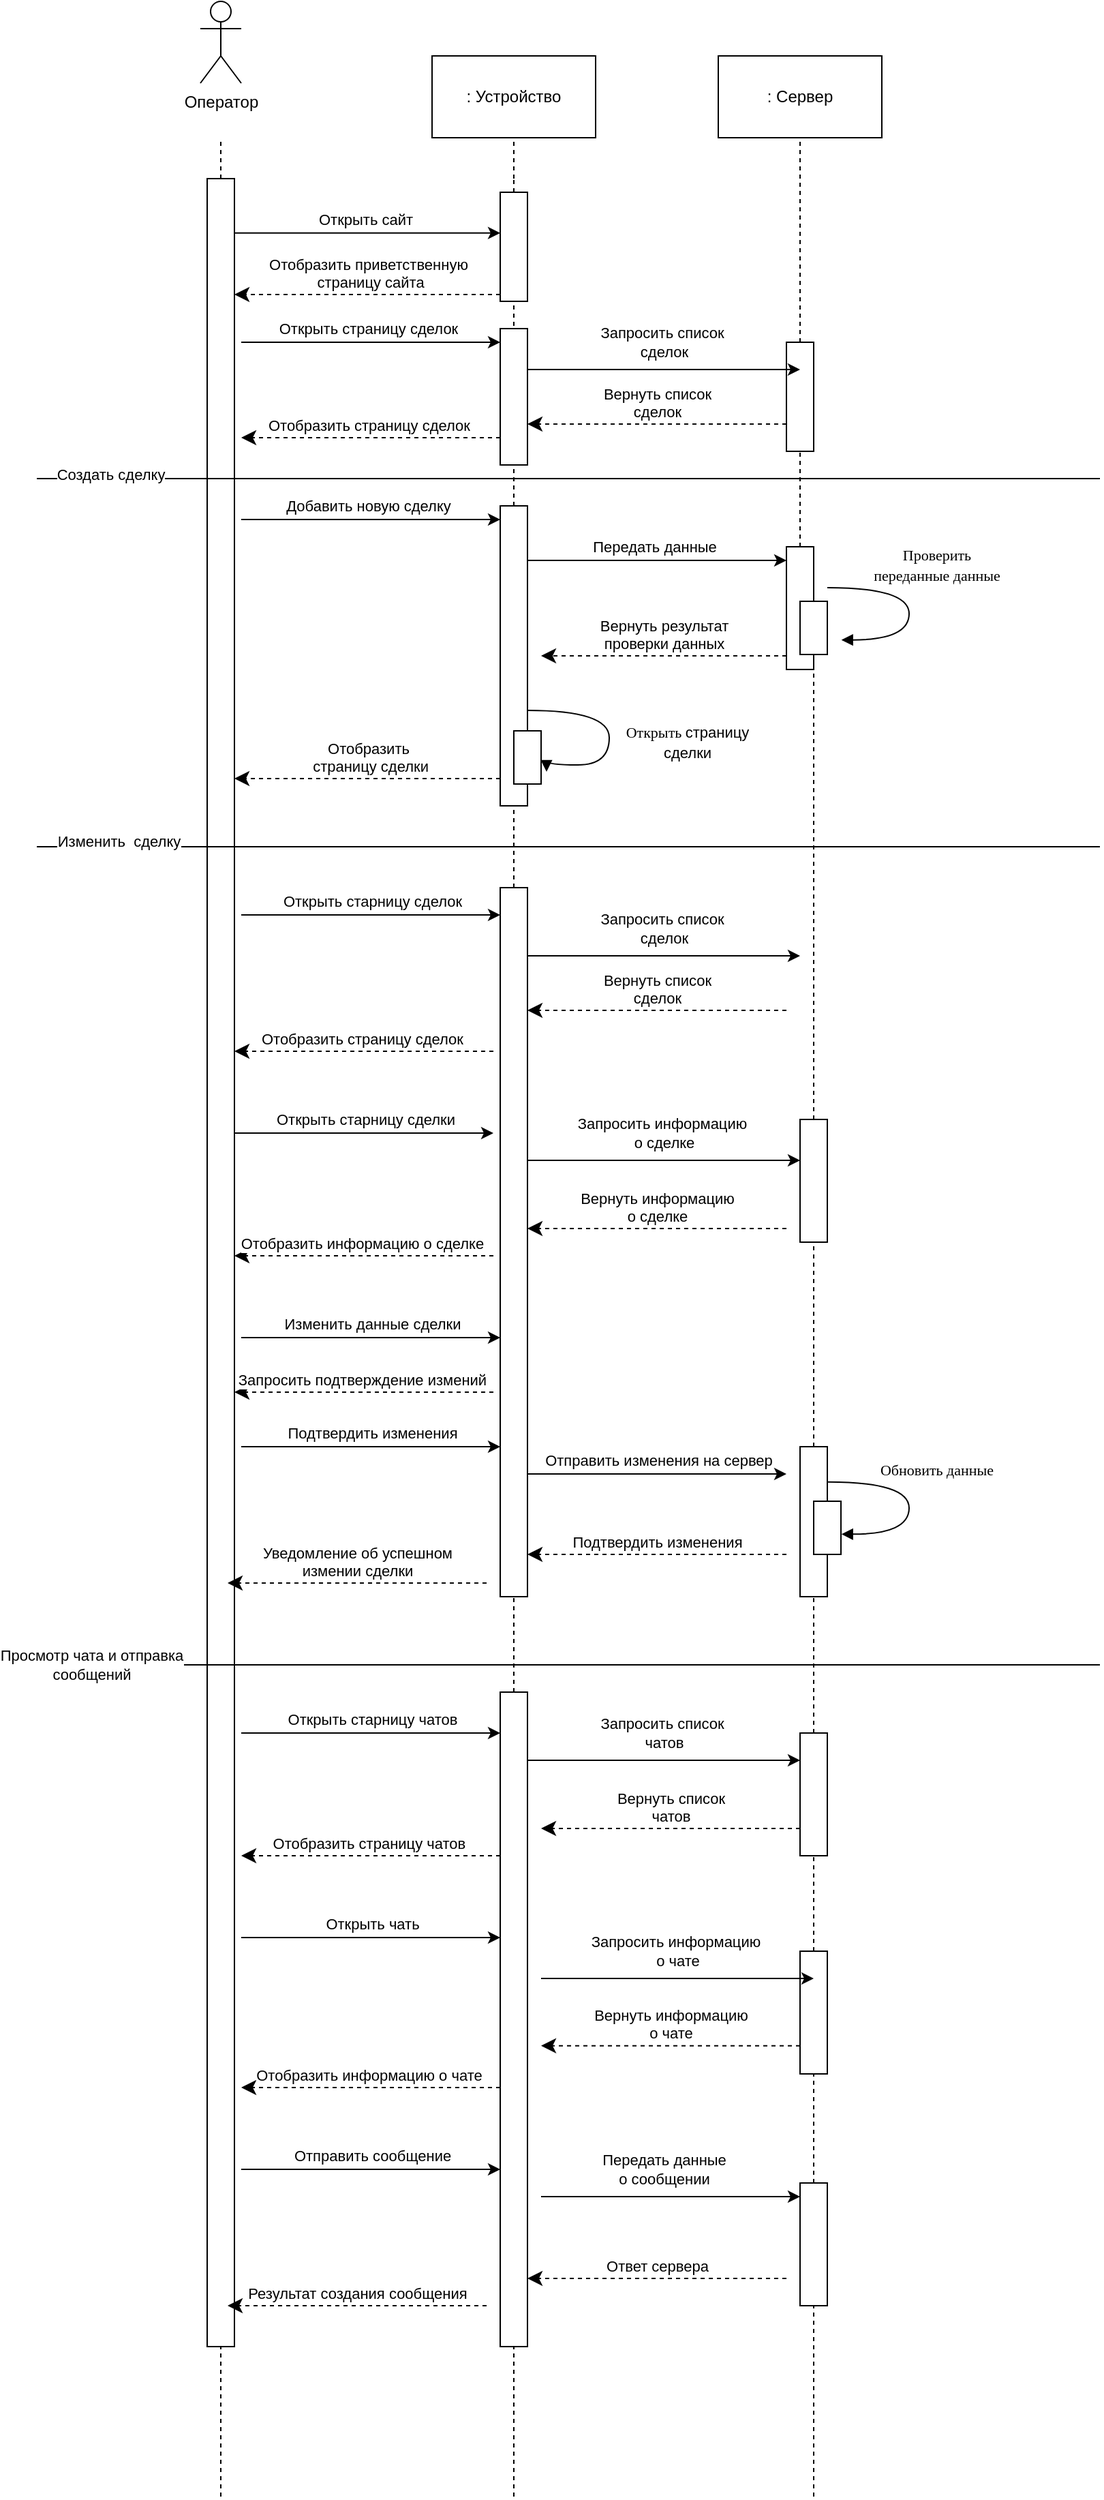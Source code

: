 <mxfile version="22.0.2" type="device">
  <diagram name="Страница — 1" id="38NiMih-nmkdEItxtt85">
    <mxGraphModel dx="3033" dy="1298" grid="1" gridSize="10" guides="1" tooltips="1" connect="1" arrows="1" fold="1" page="1" pageScale="1" pageWidth="827" pageHeight="1169" math="0" shadow="0">
      <root>
        <mxCell id="0" />
        <mxCell id="1" parent="0" />
        <mxCell id="MzH0w-1H8dIJdG1jVsdm-1" value="" style="endArrow=none;dashed=1;html=1;rounded=0;" edge="1" parent="1" source="MzH0w-1H8dIJdG1jVsdm-3">
          <mxGeometry width="50" height="50" relative="1" as="geometry">
            <mxPoint x="135" y="600" as="sourcePoint" />
            <mxPoint x="135" y="130" as="targetPoint" />
          </mxGeometry>
        </mxCell>
        <mxCell id="MzH0w-1H8dIJdG1jVsdm-2" value="" style="endArrow=none;dashed=1;html=1;rounded=0;" edge="1" parent="1" target="MzH0w-1H8dIJdG1jVsdm-3">
          <mxGeometry width="50" height="50" relative="1" as="geometry">
            <mxPoint x="135" y="1860" as="sourcePoint" />
            <mxPoint x="135" y="130" as="targetPoint" />
          </mxGeometry>
        </mxCell>
        <mxCell id="MzH0w-1H8dIJdG1jVsdm-3" value="" style="html=1;points=[[0,0,0,0,5],[0,1,0,0,-5],[1,0,0,0,5],[1,1,0,0,-5]];perimeter=orthogonalPerimeter;outlineConnect=0;targetShapes=umlLifeline;portConstraint=eastwest;newEdgeStyle={&quot;curved&quot;:0,&quot;rounded&quot;:0};" vertex="1" parent="1">
          <mxGeometry x="125" y="160" width="20" height="1590" as="geometry" />
        </mxCell>
        <mxCell id="MzH0w-1H8dIJdG1jVsdm-4" value="" style="endArrow=none;dashed=1;html=1;rounded=0;" edge="1" parent="1" source="MzH0w-1H8dIJdG1jVsdm-39">
          <mxGeometry width="50" height="50" relative="1" as="geometry">
            <mxPoint x="560" y="600" as="sourcePoint" />
            <mxPoint x="560" y="130" as="targetPoint" />
          </mxGeometry>
        </mxCell>
        <mxCell id="MzH0w-1H8dIJdG1jVsdm-5" value="" style="endArrow=none;dashed=1;html=1;rounded=0;" edge="1" parent="1" target="MzH0w-1H8dIJdG1jVsdm-6" source="MzH0w-1H8dIJdG1jVsdm-81">
          <mxGeometry width="50" height="50" relative="1" as="geometry">
            <mxPoint x="560" y="1210" as="sourcePoint" />
            <mxPoint x="560" y="130" as="targetPoint" />
          </mxGeometry>
        </mxCell>
        <mxCell id="MzH0w-1H8dIJdG1jVsdm-6" value="" style="html=1;points=[[0,0,0,0,5],[0,1,0,0,-5],[1,0,0,0,5],[1,1,0,0,-5]];perimeter=orthogonalPerimeter;outlineConnect=0;targetShapes=umlLifeline;portConstraint=eastwest;newEdgeStyle={&quot;curved&quot;:0,&quot;rounded&quot;:0};" vertex="1" parent="1">
          <mxGeometry x="550" y="430" width="20" height="90" as="geometry" />
        </mxCell>
        <mxCell id="MzH0w-1H8dIJdG1jVsdm-7" value="Оператор" style="shape=umlActor;verticalLabelPosition=bottom;verticalAlign=top;html=1;outlineConnect=0;" vertex="1" parent="1">
          <mxGeometry x="120" y="30" width="30" height="60" as="geometry" />
        </mxCell>
        <mxCell id="MzH0w-1H8dIJdG1jVsdm-8" value="" style="endArrow=none;dashed=1;html=1;rounded=0;" edge="1" parent="1">
          <mxGeometry width="50" height="50" relative="1" as="geometry">
            <mxPoint x="350" y="160.0" as="sourcePoint" />
            <mxPoint x="350" y="130" as="targetPoint" />
          </mxGeometry>
        </mxCell>
        <mxCell id="MzH0w-1H8dIJdG1jVsdm-9" value="" style="endArrow=none;dashed=1;html=1;rounded=0;" edge="1" parent="1" source="MzH0w-1H8dIJdG1jVsdm-27">
          <mxGeometry width="50" height="50" relative="1" as="geometry">
            <mxPoint x="350" y="640" as="sourcePoint" />
            <mxPoint x="350" y="160" as="targetPoint" />
          </mxGeometry>
        </mxCell>
        <mxCell id="MzH0w-1H8dIJdG1jVsdm-10" value=": Устройство" style="rounded=0;whiteSpace=wrap;html=1;" vertex="1" parent="1">
          <mxGeometry x="290" y="70" width="120" height="60" as="geometry" />
        </mxCell>
        <mxCell id="MzH0w-1H8dIJdG1jVsdm-11" value=": Сервер" style="rounded=0;whiteSpace=wrap;html=1;" vertex="1" parent="1">
          <mxGeometry x="500" y="70" width="120" height="60" as="geometry" />
        </mxCell>
        <mxCell id="MzH0w-1H8dIJdG1jVsdm-13" value="" style="endArrow=classic;html=1;rounded=0;entryX=0;entryY=0.095;entryDx=0;entryDy=0;entryPerimeter=0;" edge="1" parent="1" source="MzH0w-1H8dIJdG1jVsdm-3">
          <mxGeometry width="50" height="50" relative="1" as="geometry">
            <mxPoint x="250" y="330" as="sourcePoint" />
            <mxPoint x="340" y="199.9" as="targetPoint" />
          </mxGeometry>
        </mxCell>
        <mxCell id="MzH0w-1H8dIJdG1jVsdm-14" value="Открыть сайт" style="edgeLabel;html=1;align=center;verticalAlign=middle;resizable=0;points=[];" vertex="1" connectable="0" parent="MzH0w-1H8dIJdG1jVsdm-13">
          <mxGeometry x="-0.019" y="1" relative="1" as="geometry">
            <mxPoint y="-9" as="offset" />
          </mxGeometry>
        </mxCell>
        <mxCell id="MzH0w-1H8dIJdG1jVsdm-15" value="Отобразить приветственную&lt;br&gt;&amp;nbsp;страницу сайта" style="html=1;verticalAlign=bottom;endArrow=classic;dashed=1;endSize=8;curved=0;rounded=0;exitX=0;exitY=1;exitDx=0;exitDy=-5;exitPerimeter=0;endFill=1;" edge="1" parent="1" source="MzH0w-1H8dIJdG1jVsdm-27" target="MzH0w-1H8dIJdG1jVsdm-3">
          <mxGeometry relative="1" as="geometry">
            <mxPoint x="330" y="240" as="sourcePoint" />
            <mxPoint x="240" y="240" as="targetPoint" />
          </mxGeometry>
        </mxCell>
        <mxCell id="MzH0w-1H8dIJdG1jVsdm-16" value="" style="endArrow=classic;html=1;rounded=0;" edge="1" parent="1">
          <mxGeometry width="50" height="50" relative="1" as="geometry">
            <mxPoint x="150" y="280" as="sourcePoint" />
            <mxPoint x="340" y="280.0" as="targetPoint" />
          </mxGeometry>
        </mxCell>
        <mxCell id="MzH0w-1H8dIJdG1jVsdm-17" value="Открыть страницу сделок" style="edgeLabel;html=1;align=center;verticalAlign=middle;resizable=0;points=[];" vertex="1" connectable="0" parent="MzH0w-1H8dIJdG1jVsdm-16">
          <mxGeometry x="-0.173" y="-2" relative="1" as="geometry">
            <mxPoint x="14" y="-12" as="offset" />
          </mxGeometry>
        </mxCell>
        <mxCell id="MzH0w-1H8dIJdG1jVsdm-18" value="Отобразить&amp;nbsp;страницу сделок&amp;nbsp;" style="html=1;verticalAlign=bottom;endArrow=classic;dashed=1;endSize=8;curved=0;rounded=0;endFill=1;" edge="1" parent="1">
          <mxGeometry relative="1" as="geometry">
            <mxPoint x="340" y="350" as="sourcePoint" />
            <mxPoint x="150" y="350" as="targetPoint" />
          </mxGeometry>
        </mxCell>
        <mxCell id="MzH0w-1H8dIJdG1jVsdm-19" value="" style="endArrow=classic;html=1;rounded=0;" edge="1" parent="1">
          <mxGeometry width="50" height="50" relative="1" as="geometry">
            <mxPoint x="150" y="410" as="sourcePoint" />
            <mxPoint x="340" y="410" as="targetPoint" />
          </mxGeometry>
        </mxCell>
        <mxCell id="MzH0w-1H8dIJdG1jVsdm-20" value="Добавить новую сделку" style="edgeLabel;html=1;align=center;verticalAlign=middle;resizable=0;points=[];" vertex="1" connectable="0" parent="MzH0w-1H8dIJdG1jVsdm-19">
          <mxGeometry x="-0.173" y="-2" relative="1" as="geometry">
            <mxPoint x="14" y="-12" as="offset" />
          </mxGeometry>
        </mxCell>
        <mxCell id="MzH0w-1H8dIJdG1jVsdm-21" value="" style="endArrow=classic;html=1;rounded=0;" edge="1" parent="1" target="MzH0w-1H8dIJdG1jVsdm-6">
          <mxGeometry width="50" height="50" relative="1" as="geometry">
            <mxPoint x="360" y="440" as="sourcePoint" />
            <mxPoint x="550" y="440" as="targetPoint" />
          </mxGeometry>
        </mxCell>
        <mxCell id="MzH0w-1H8dIJdG1jVsdm-22" value="Передать данные" style="edgeLabel;html=1;align=center;verticalAlign=middle;resizable=0;points=[];" vertex="1" connectable="0" parent="MzH0w-1H8dIJdG1jVsdm-21">
          <mxGeometry x="-0.173" y="-2" relative="1" as="geometry">
            <mxPoint x="14" y="-12" as="offset" />
          </mxGeometry>
        </mxCell>
        <mxCell id="MzH0w-1H8dIJdG1jVsdm-23" value="" style="html=1;points=[];perimeter=orthogonalPerimeter;rounded=0;shadow=0;comic=0;labelBackgroundColor=none;strokeWidth=1;fontFamily=Verdana;fontSize=12;align=center;" vertex="1" parent="1">
          <mxGeometry x="560" y="470" width="20" height="39" as="geometry" />
        </mxCell>
        <mxCell id="MzH0w-1H8dIJdG1jVsdm-24" value="&lt;span style=&quot;font-size: 11px;&quot;&gt;Обновить данные&lt;/span&gt;" style="html=1;verticalAlign=bottom;endArrow=block;labelBackgroundColor=none;fontFamily=Verdana;fontSize=12;elbow=vertical;edgeStyle=orthogonalEdgeStyle;curved=1;entryX=1;entryY=0.286;entryPerimeter=0;" edge="1" parent="1">
          <mxGeometry x="-0.189" y="20" relative="1" as="geometry">
            <mxPoint x="580" y="1115.83" as="sourcePoint" />
            <mxPoint x="590.333" y="1154.163" as="targetPoint" />
            <Array as="points">
              <mxPoint x="640" y="1115.83" />
              <mxPoint x="640" y="1153.83" />
            </Array>
            <mxPoint as="offset" />
          </mxGeometry>
        </mxCell>
        <mxCell id="MzH0w-1H8dIJdG1jVsdm-25" value="Вернуть результат&lt;br&gt;проверки данных" style="html=1;verticalAlign=bottom;endArrow=classic;dashed=1;endSize=8;curved=0;rounded=0;endFill=1;" edge="1" parent="1" source="MzH0w-1H8dIJdG1jVsdm-6">
          <mxGeometry relative="1" as="geometry">
            <mxPoint x="490" y="510" as="sourcePoint" />
            <mxPoint x="370" y="510" as="targetPoint" />
          </mxGeometry>
        </mxCell>
        <mxCell id="MzH0w-1H8dIJdG1jVsdm-26" value="" style="endArrow=none;dashed=1;html=1;rounded=0;" edge="1" parent="1" source="MzH0w-1H8dIJdG1jVsdm-29" target="MzH0w-1H8dIJdG1jVsdm-27">
          <mxGeometry width="50" height="50" relative="1" as="geometry">
            <mxPoint x="350" y="640" as="sourcePoint" />
            <mxPoint x="350" y="160" as="targetPoint" />
          </mxGeometry>
        </mxCell>
        <mxCell id="MzH0w-1H8dIJdG1jVsdm-27" value="" style="html=1;points=[[0,0,0,0,5],[0,1,0,0,-5],[1,0,0,0,5],[1,1,0,0,-5]];perimeter=orthogonalPerimeter;outlineConnect=0;targetShapes=umlLifeline;portConstraint=eastwest;newEdgeStyle={&quot;curved&quot;:0,&quot;rounded&quot;:0};" vertex="1" parent="1">
          <mxGeometry x="340" y="170" width="20" height="80" as="geometry" />
        </mxCell>
        <mxCell id="MzH0w-1H8dIJdG1jVsdm-28" value="" style="endArrow=none;dashed=1;html=1;rounded=0;" edge="1" parent="1" target="MzH0w-1H8dIJdG1jVsdm-29" source="MzH0w-1H8dIJdG1jVsdm-44">
          <mxGeometry width="50" height="50" relative="1" as="geometry">
            <mxPoint x="350" y="1413.158" as="sourcePoint" />
            <mxPoint x="350" y="250" as="targetPoint" />
          </mxGeometry>
        </mxCell>
        <mxCell id="MzH0w-1H8dIJdG1jVsdm-29" value="" style="html=1;points=[[0,0,0,0,5],[0,1,0,0,-5],[1,0,0,0,5],[1,1,0,0,-5]];perimeter=orthogonalPerimeter;outlineConnect=0;targetShapes=umlLifeline;portConstraint=eastwest;newEdgeStyle={&quot;curved&quot;:0,&quot;rounded&quot;:0};" vertex="1" parent="1">
          <mxGeometry x="340" y="400" width="20" height="220" as="geometry" />
        </mxCell>
        <mxCell id="MzH0w-1H8dIJdG1jVsdm-31" value="" style="html=1;points=[];perimeter=orthogonalPerimeter;rounded=0;shadow=0;comic=0;labelBackgroundColor=none;strokeWidth=1;fontFamily=Verdana;fontSize=12;align=center;" vertex="1" parent="1">
          <mxGeometry x="350" y="565" width="20" height="39" as="geometry" />
        </mxCell>
        <mxCell id="MzH0w-1H8dIJdG1jVsdm-32" value="&lt;font style=&quot;font-size: 11px;&quot;&gt;Открыть&amp;nbsp;&lt;span style=&quot;font-family: Helvetica; background-color: rgb(255, 255, 255);&quot;&gt;страницу&lt;br&gt;сделки&lt;br&gt;&lt;/span&gt;&lt;/font&gt;" style="html=1;verticalAlign=bottom;endArrow=block;labelBackgroundColor=none;fontFamily=Verdana;fontSize=12;elbow=vertical;edgeStyle=orthogonalEdgeStyle;curved=1;entryX=1.2;entryY=0.769;entryPerimeter=0;entryDx=0;entryDy=0;" edge="1" parent="1" source="MzH0w-1H8dIJdG1jVsdm-29" target="MzH0w-1H8dIJdG1jVsdm-31">
          <mxGeometry x="0.371" y="60" relative="1" as="geometry">
            <mxPoint x="360" y="530.0" as="sourcePoint" />
            <mxPoint x="370.333" y="568.333" as="targetPoint" />
            <Array as="points">
              <mxPoint x="420" y="550" />
              <mxPoint x="420" y="590" />
              <mxPoint x="374" y="590" />
            </Array>
            <mxPoint x="60" y="-60" as="offset" />
          </mxGeometry>
        </mxCell>
        <mxCell id="MzH0w-1H8dIJdG1jVsdm-33" value="Отобразить&lt;br&gt;&amp;nbsp;страницу сделки" style="html=1;verticalAlign=bottom;endArrow=classic;dashed=1;endSize=8;curved=0;rounded=0;exitX=0;exitY=1;exitDx=0;exitDy=-5;exitPerimeter=0;endFill=1;" edge="1" parent="1">
          <mxGeometry relative="1" as="geometry">
            <mxPoint x="340" y="600" as="sourcePoint" />
            <mxPoint x="145" y="600" as="targetPoint" />
          </mxGeometry>
        </mxCell>
        <mxCell id="MzH0w-1H8dIJdG1jVsdm-38" value="Вернуть список&lt;br&gt;сделок" style="html=1;verticalAlign=bottom;endArrow=classic;dashed=1;endSize=8;curved=0;rounded=0;endFill=1;" edge="1" parent="1">
          <mxGeometry relative="1" as="geometry">
            <mxPoint x="550" y="340" as="sourcePoint" />
            <mxPoint x="360" y="340" as="targetPoint" />
          </mxGeometry>
        </mxCell>
        <mxCell id="MzH0w-1H8dIJdG1jVsdm-40" value="" style="endArrow=none;dashed=1;html=1;rounded=0;" edge="1" parent="1" source="MzH0w-1H8dIJdG1jVsdm-6" target="MzH0w-1H8dIJdG1jVsdm-39">
          <mxGeometry width="50" height="50" relative="1" as="geometry">
            <mxPoint x="560" y="430" as="sourcePoint" />
            <mxPoint x="560" y="130" as="targetPoint" />
          </mxGeometry>
        </mxCell>
        <mxCell id="MzH0w-1H8dIJdG1jVsdm-39" value="" style="html=1;points=[[0,0,0,0,5],[0,1,0,0,-5],[1,0,0,0,5],[1,1,0,0,-5]];perimeter=orthogonalPerimeter;outlineConnect=0;targetShapes=umlLifeline;portConstraint=eastwest;newEdgeStyle={&quot;curved&quot;:0,&quot;rounded&quot;:0};" vertex="1" parent="1">
          <mxGeometry x="550" y="280" width="20" height="80" as="geometry" />
        </mxCell>
        <mxCell id="MzH0w-1H8dIJdG1jVsdm-36" value="" style="endArrow=classic;html=1;rounded=0;" edge="1" parent="1">
          <mxGeometry width="50" height="50" relative="1" as="geometry">
            <mxPoint x="360" y="300" as="sourcePoint" />
            <mxPoint x="560" y="300" as="targetPoint" />
          </mxGeometry>
        </mxCell>
        <mxCell id="MzH0w-1H8dIJdG1jVsdm-37" value="Запросить список&amp;nbsp;&lt;br&gt;сделок" style="edgeLabel;html=1;align=center;verticalAlign=middle;resizable=0;points=[];" vertex="1" connectable="0" parent="MzH0w-1H8dIJdG1jVsdm-36">
          <mxGeometry x="0.17" y="3" relative="1" as="geometry">
            <mxPoint x="-17" y="-17" as="offset" />
          </mxGeometry>
        </mxCell>
        <mxCell id="MzH0w-1H8dIJdG1jVsdm-41" value="" style="endArrow=none;html=1;rounded=0;" edge="1" parent="1">
          <mxGeometry width="50" height="50" relative="1" as="geometry">
            <mxPoint y="380" as="sourcePoint" />
            <mxPoint x="780" y="380" as="targetPoint" />
          </mxGeometry>
        </mxCell>
        <mxCell id="MzH0w-1H8dIJdG1jVsdm-91" value="Создать сделку" style="edgeLabel;html=1;align=center;verticalAlign=middle;resizable=0;points=[];" vertex="1" connectable="0" parent="MzH0w-1H8dIJdG1jVsdm-41">
          <mxGeometry x="-0.861" y="3" relative="1" as="geometry">
            <mxPoint as="offset" />
          </mxGeometry>
        </mxCell>
        <mxCell id="MzH0w-1H8dIJdG1jVsdm-43" value="" style="html=1;points=[[0,0,0,0,5],[0,1,0,0,-5],[1,0,0,0,5],[1,1,0,0,-5]];perimeter=orthogonalPerimeter;outlineConnect=0;targetShapes=umlLifeline;portConstraint=eastwest;newEdgeStyle={&quot;curved&quot;:0,&quot;rounded&quot;:0};" vertex="1" parent="1">
          <mxGeometry x="340" y="270" width="20" height="100" as="geometry" />
        </mxCell>
        <mxCell id="MzH0w-1H8dIJdG1jVsdm-45" value="" style="endArrow=none;dashed=1;html=1;rounded=0;" edge="1" parent="1" source="MzH0w-1H8dIJdG1jVsdm-94" target="MzH0w-1H8dIJdG1jVsdm-44">
          <mxGeometry width="50" height="50" relative="1" as="geometry">
            <mxPoint x="350" y="2100" as="sourcePoint" />
            <mxPoint x="350" y="620" as="targetPoint" />
          </mxGeometry>
        </mxCell>
        <mxCell id="MzH0w-1H8dIJdG1jVsdm-44" value="" style="html=1;points=[[0,0,0,0,5],[0,1,0,0,-5],[1,0,0,0,5],[1,1,0,0,-5]];perimeter=orthogonalPerimeter;outlineConnect=0;targetShapes=umlLifeline;portConstraint=eastwest;newEdgeStyle={&quot;curved&quot;:0,&quot;rounded&quot;:0};" vertex="1" parent="1">
          <mxGeometry x="340" y="680" width="20" height="520" as="geometry" />
        </mxCell>
        <mxCell id="MzH0w-1H8dIJdG1jVsdm-46" value="" style="endArrow=none;html=1;rounded=0;" edge="1" parent="1">
          <mxGeometry width="50" height="50" relative="1" as="geometry">
            <mxPoint y="650" as="sourcePoint" />
            <mxPoint x="780" y="650" as="targetPoint" />
          </mxGeometry>
        </mxCell>
        <mxCell id="MzH0w-1H8dIJdG1jVsdm-90" value="Изменить&amp;nbsp; сделку" style="edgeLabel;html=1;align=center;verticalAlign=middle;resizable=0;points=[];" vertex="1" connectable="0" parent="MzH0w-1H8dIJdG1jVsdm-46">
          <mxGeometry x="-0.846" y="4" relative="1" as="geometry">
            <mxPoint as="offset" />
          </mxGeometry>
        </mxCell>
        <mxCell id="MzH0w-1H8dIJdG1jVsdm-48" value="" style="endArrow=classic;html=1;rounded=0;" edge="1" parent="1" target="MzH0w-1H8dIJdG1jVsdm-44">
          <mxGeometry width="50" height="50" relative="1" as="geometry">
            <mxPoint x="150" y="700" as="sourcePoint" />
            <mxPoint x="300" y="500" as="targetPoint" />
          </mxGeometry>
        </mxCell>
        <mxCell id="MzH0w-1H8dIJdG1jVsdm-51" value="Открыть старницу сделок" style="edgeLabel;html=1;align=center;verticalAlign=middle;resizable=0;points=[];" vertex="1" connectable="0" parent="MzH0w-1H8dIJdG1jVsdm-48">
          <mxGeometry x="0.007" y="-1" relative="1" as="geometry">
            <mxPoint y="-11" as="offset" />
          </mxGeometry>
        </mxCell>
        <mxCell id="MzH0w-1H8dIJdG1jVsdm-59" value="" style="endArrow=classic;html=1;rounded=0;" edge="1" parent="1">
          <mxGeometry width="50" height="50" relative="1" as="geometry">
            <mxPoint x="360" y="730" as="sourcePoint" />
            <mxPoint x="560" y="730" as="targetPoint" />
          </mxGeometry>
        </mxCell>
        <mxCell id="MzH0w-1H8dIJdG1jVsdm-60" value="Запросить список&amp;nbsp;&lt;br&gt;сделок" style="edgeLabel;html=1;align=center;verticalAlign=middle;resizable=0;points=[];" vertex="1" connectable="0" parent="MzH0w-1H8dIJdG1jVsdm-59">
          <mxGeometry x="0.17" y="3" relative="1" as="geometry">
            <mxPoint x="-17" y="-17" as="offset" />
          </mxGeometry>
        </mxCell>
        <mxCell id="MzH0w-1H8dIJdG1jVsdm-61" value="Вернуть список&lt;br&gt;сделок" style="html=1;verticalAlign=bottom;endArrow=classic;dashed=1;endSize=8;curved=0;rounded=0;endFill=1;" edge="1" parent="1">
          <mxGeometry relative="1" as="geometry">
            <mxPoint x="550" y="770" as="sourcePoint" />
            <mxPoint x="360" y="770" as="targetPoint" />
          </mxGeometry>
        </mxCell>
        <mxCell id="MzH0w-1H8dIJdG1jVsdm-62" value="Отобразить&amp;nbsp;страницу сделок&amp;nbsp;" style="html=1;verticalAlign=bottom;endArrow=classic;dashed=1;endSize=8;curved=0;rounded=0;endFill=1;" edge="1" parent="1">
          <mxGeometry relative="1" as="geometry">
            <mxPoint x="335" y="800" as="sourcePoint" />
            <mxPoint x="145" y="800" as="targetPoint" />
          </mxGeometry>
        </mxCell>
        <mxCell id="MzH0w-1H8dIJdG1jVsdm-63" value="" style="endArrow=classic;html=1;rounded=0;" edge="1" parent="1">
          <mxGeometry width="50" height="50" relative="1" as="geometry">
            <mxPoint x="145" y="860" as="sourcePoint" />
            <mxPoint x="335" y="860" as="targetPoint" />
          </mxGeometry>
        </mxCell>
        <mxCell id="MzH0w-1H8dIJdG1jVsdm-64" value="Открыть старницу сделки" style="edgeLabel;html=1;align=center;verticalAlign=middle;resizable=0;points=[];" vertex="1" connectable="0" parent="MzH0w-1H8dIJdG1jVsdm-63">
          <mxGeometry x="0.007" y="-1" relative="1" as="geometry">
            <mxPoint y="-11" as="offset" />
          </mxGeometry>
        </mxCell>
        <mxCell id="MzH0w-1H8dIJdG1jVsdm-65" value="" style="endArrow=classic;html=1;rounded=0;" edge="1" parent="1">
          <mxGeometry width="50" height="50" relative="1" as="geometry">
            <mxPoint x="360" y="880" as="sourcePoint" />
            <mxPoint x="560" y="880" as="targetPoint" />
          </mxGeometry>
        </mxCell>
        <mxCell id="MzH0w-1H8dIJdG1jVsdm-66" value="Запросить информацию&amp;nbsp;&lt;br&gt;о сделке" style="edgeLabel;html=1;align=center;verticalAlign=middle;resizable=0;points=[];" vertex="1" connectable="0" parent="MzH0w-1H8dIJdG1jVsdm-65">
          <mxGeometry x="0.17" y="3" relative="1" as="geometry">
            <mxPoint x="-17" y="-17" as="offset" />
          </mxGeometry>
        </mxCell>
        <mxCell id="MzH0w-1H8dIJdG1jVsdm-67" value="Вернуть информацию&lt;br&gt;о сделке" style="html=1;verticalAlign=bottom;endArrow=classic;dashed=1;endSize=8;curved=0;rounded=0;endFill=1;" edge="1" parent="1">
          <mxGeometry relative="1" as="geometry">
            <mxPoint x="550" y="930" as="sourcePoint" />
            <mxPoint x="360" y="930" as="targetPoint" />
            <mxPoint as="offset" />
          </mxGeometry>
        </mxCell>
        <mxCell id="MzH0w-1H8dIJdG1jVsdm-68" value="Отобразить информацию о сделке&amp;nbsp;" style="html=1;verticalAlign=bottom;endArrow=classic;dashed=1;endSize=8;curved=0;rounded=0;endFill=1;" edge="1" parent="1">
          <mxGeometry relative="1" as="geometry">
            <mxPoint x="335" y="950" as="sourcePoint" />
            <mxPoint x="145" y="950" as="targetPoint" />
          </mxGeometry>
        </mxCell>
        <mxCell id="MzH0w-1H8dIJdG1jVsdm-70" value="" style="endArrow=classic;html=1;rounded=0;" edge="1" parent="1">
          <mxGeometry width="50" height="50" relative="1" as="geometry">
            <mxPoint x="150" y="1010" as="sourcePoint" />
            <mxPoint x="340" y="1010" as="targetPoint" />
          </mxGeometry>
        </mxCell>
        <mxCell id="MzH0w-1H8dIJdG1jVsdm-71" value="Изменить данные сделки" style="edgeLabel;html=1;align=center;verticalAlign=middle;resizable=0;points=[];" vertex="1" connectable="0" parent="MzH0w-1H8dIJdG1jVsdm-70">
          <mxGeometry x="0.007" y="-1" relative="1" as="geometry">
            <mxPoint y="-11" as="offset" />
          </mxGeometry>
        </mxCell>
        <mxCell id="MzH0w-1H8dIJdG1jVsdm-72" value="Запросить подтверждение измений&amp;nbsp;" style="html=1;verticalAlign=bottom;endArrow=classic;dashed=1;endSize=8;curved=0;rounded=0;endFill=1;" edge="1" parent="1">
          <mxGeometry relative="1" as="geometry">
            <mxPoint x="335" y="1050" as="sourcePoint" />
            <mxPoint x="145" y="1050" as="targetPoint" />
          </mxGeometry>
        </mxCell>
        <mxCell id="MzH0w-1H8dIJdG1jVsdm-75" value="" style="endArrow=classic;html=1;rounded=0;" edge="1" parent="1">
          <mxGeometry width="50" height="50" relative="1" as="geometry">
            <mxPoint x="150" y="1090" as="sourcePoint" />
            <mxPoint x="340" y="1090" as="targetPoint" />
          </mxGeometry>
        </mxCell>
        <mxCell id="MzH0w-1H8dIJdG1jVsdm-76" value="Подтвердить изменения" style="edgeLabel;html=1;align=center;verticalAlign=middle;resizable=0;points=[];" vertex="1" connectable="0" parent="MzH0w-1H8dIJdG1jVsdm-75">
          <mxGeometry x="0.007" y="-1" relative="1" as="geometry">
            <mxPoint y="-11" as="offset" />
          </mxGeometry>
        </mxCell>
        <mxCell id="MzH0w-1H8dIJdG1jVsdm-77" value="" style="endArrow=classic;html=1;rounded=0;" edge="1" parent="1">
          <mxGeometry width="50" height="50" relative="1" as="geometry">
            <mxPoint x="360" y="1110" as="sourcePoint" />
            <mxPoint x="550" y="1110" as="targetPoint" />
          </mxGeometry>
        </mxCell>
        <mxCell id="MzH0w-1H8dIJdG1jVsdm-78" value="Отправить изменения на сервер" style="edgeLabel;html=1;align=center;verticalAlign=middle;resizable=0;points=[];" vertex="1" connectable="0" parent="MzH0w-1H8dIJdG1jVsdm-77">
          <mxGeometry x="0.007" y="-1" relative="1" as="geometry">
            <mxPoint y="-11" as="offset" />
          </mxGeometry>
        </mxCell>
        <mxCell id="MzH0w-1H8dIJdG1jVsdm-82" value="" style="endArrow=none;dashed=1;html=1;rounded=0;" edge="1" parent="1" source="MzH0w-1H8dIJdG1jVsdm-96" target="MzH0w-1H8dIJdG1jVsdm-81">
          <mxGeometry width="50" height="50" relative="1" as="geometry">
            <mxPoint x="570" y="2080" as="sourcePoint" />
            <mxPoint x="570" y="520" as="targetPoint" />
          </mxGeometry>
        </mxCell>
        <mxCell id="MzH0w-1H8dIJdG1jVsdm-81" value="" style="html=1;points=[[0,0,0,0,5],[0,1,0,0,-5],[1,0,0,0,5],[1,1,0,0,-5]];perimeter=orthogonalPerimeter;outlineConnect=0;targetShapes=umlLifeline;portConstraint=eastwest;newEdgeStyle={&quot;curved&quot;:0,&quot;rounded&quot;:0};" vertex="1" parent="1">
          <mxGeometry x="560" y="850" width="20" height="90" as="geometry" />
        </mxCell>
        <mxCell id="MzH0w-1H8dIJdG1jVsdm-85" value="" style="endArrow=none;dashed=1;html=1;rounded=0;" edge="1" parent="1" target="MzH0w-1H8dIJdG1jVsdm-83">
          <mxGeometry width="50" height="50" relative="1" as="geometry">
            <mxPoint x="570" y="1140" as="sourcePoint" />
            <mxPoint x="570" y="940" as="targetPoint" />
          </mxGeometry>
        </mxCell>
        <mxCell id="MzH0w-1H8dIJdG1jVsdm-83" value="" style="html=1;points=[[0,0,0,0,5],[0,1,0,0,-5],[1,0,0,0,5],[1,1,0,0,-5]];perimeter=orthogonalPerimeter;outlineConnect=0;targetShapes=umlLifeline;portConstraint=eastwest;newEdgeStyle={&quot;curved&quot;:0,&quot;rounded&quot;:0};" vertex="1" parent="1">
          <mxGeometry x="560" y="1090" width="20" height="110" as="geometry" />
        </mxCell>
        <mxCell id="MzH0w-1H8dIJdG1jVsdm-86" value="" style="html=1;points=[];perimeter=orthogonalPerimeter;rounded=0;shadow=0;comic=0;labelBackgroundColor=none;strokeWidth=1;fontFamily=Verdana;fontSize=12;align=center;" vertex="1" parent="1">
          <mxGeometry x="570" y="1130" width="20" height="39" as="geometry" />
        </mxCell>
        <mxCell id="MzH0w-1H8dIJdG1jVsdm-87" value="&lt;font style=&quot;font-size: 11px;&quot;&gt;Проверить&lt;br&gt;переданные данные&lt;/font&gt;" style="html=1;verticalAlign=bottom;endArrow=block;labelBackgroundColor=none;fontFamily=Verdana;fontSize=12;elbow=vertical;edgeStyle=orthogonalEdgeStyle;curved=1;entryX=1;entryY=0.286;entryPerimeter=0;" edge="1" parent="1">
          <mxGeometry x="-0.189" y="20" relative="1" as="geometry">
            <mxPoint x="580" y="460.0" as="sourcePoint" />
            <mxPoint x="590.333" y="498.333" as="targetPoint" />
            <Array as="points">
              <mxPoint x="640" y="460" />
              <mxPoint x="640" y="498" />
            </Array>
            <mxPoint as="offset" />
          </mxGeometry>
        </mxCell>
        <mxCell id="MzH0w-1H8dIJdG1jVsdm-88" value="Подтвердить изменения" style="html=1;verticalAlign=bottom;endArrow=classic;dashed=1;endSize=8;curved=0;rounded=0;endFill=1;" edge="1" parent="1">
          <mxGeometry relative="1" as="geometry">
            <mxPoint x="550" y="1169" as="sourcePoint" />
            <mxPoint x="360" y="1169" as="targetPoint" />
            <mxPoint as="offset" />
          </mxGeometry>
        </mxCell>
        <mxCell id="MzH0w-1H8dIJdG1jVsdm-89" value="Уведомление об успешном &lt;br&gt;измении сделки" style="html=1;verticalAlign=bottom;endArrow=classic;dashed=1;endSize=8;curved=0;rounded=0;endFill=1;" edge="1" parent="1">
          <mxGeometry relative="1" as="geometry">
            <mxPoint x="330" y="1190" as="sourcePoint" />
            <mxPoint x="140" y="1190" as="targetPoint" />
            <mxPoint as="offset" />
          </mxGeometry>
        </mxCell>
        <mxCell id="MzH0w-1H8dIJdG1jVsdm-92" value="" style="endArrow=none;html=1;rounded=0;" edge="1" parent="1">
          <mxGeometry width="50" height="50" relative="1" as="geometry">
            <mxPoint y="1250" as="sourcePoint" />
            <mxPoint x="780" y="1250" as="targetPoint" />
          </mxGeometry>
        </mxCell>
        <mxCell id="MzH0w-1H8dIJdG1jVsdm-93" value="Просмотр чата и отправка&lt;br&gt;сообщений" style="edgeLabel;html=1;align=center;verticalAlign=middle;resizable=0;points=[];" vertex="1" connectable="0" parent="MzH0w-1H8dIJdG1jVsdm-92">
          <mxGeometry x="-0.846" y="4" relative="1" as="geometry">
            <mxPoint x="-20" y="4" as="offset" />
          </mxGeometry>
        </mxCell>
        <mxCell id="MzH0w-1H8dIJdG1jVsdm-95" value="" style="endArrow=none;dashed=1;html=1;rounded=0;" edge="1" parent="1" target="MzH0w-1H8dIJdG1jVsdm-94">
          <mxGeometry width="50" height="50" relative="1" as="geometry">
            <mxPoint x="350" y="1860" as="sourcePoint" />
            <mxPoint x="350" y="1200" as="targetPoint" />
          </mxGeometry>
        </mxCell>
        <mxCell id="MzH0w-1H8dIJdG1jVsdm-94" value="" style="html=1;points=[[0,0,0,0,5],[0,1,0,0,-5],[1,0,0,0,5],[1,1,0,0,-5]];perimeter=orthogonalPerimeter;outlineConnect=0;targetShapes=umlLifeline;portConstraint=eastwest;newEdgeStyle={&quot;curved&quot;:0,&quot;rounded&quot;:0};" vertex="1" parent="1">
          <mxGeometry x="340" y="1270" width="20" height="480" as="geometry" />
        </mxCell>
        <mxCell id="MzH0w-1H8dIJdG1jVsdm-97" value="" style="endArrow=none;dashed=1;html=1;rounded=0;" edge="1" parent="1" source="MzH0w-1H8dIJdG1jVsdm-114" target="MzH0w-1H8dIJdG1jVsdm-96">
          <mxGeometry width="50" height="50" relative="1" as="geometry">
            <mxPoint x="570" y="2080" as="sourcePoint" />
            <mxPoint x="570" y="940" as="targetPoint" />
          </mxGeometry>
        </mxCell>
        <mxCell id="MzH0w-1H8dIJdG1jVsdm-96" value="" style="html=1;points=[[0,0,0,0,5],[0,1,0,0,-5],[1,0,0,0,5],[1,1,0,0,-5]];perimeter=orthogonalPerimeter;outlineConnect=0;targetShapes=umlLifeline;portConstraint=eastwest;newEdgeStyle={&quot;curved&quot;:0,&quot;rounded&quot;:0};" vertex="1" parent="1">
          <mxGeometry x="560" y="1300" width="20" height="90" as="geometry" />
        </mxCell>
        <mxCell id="MzH0w-1H8dIJdG1jVsdm-98" value="" style="endArrow=classic;html=1;rounded=0;" edge="1" parent="1">
          <mxGeometry width="50" height="50" relative="1" as="geometry">
            <mxPoint x="150" y="1300" as="sourcePoint" />
            <mxPoint x="340" y="1300" as="targetPoint" />
          </mxGeometry>
        </mxCell>
        <mxCell id="MzH0w-1H8dIJdG1jVsdm-99" value="Открыть старницу чатов" style="edgeLabel;html=1;align=center;verticalAlign=middle;resizable=0;points=[];" vertex="1" connectable="0" parent="MzH0w-1H8dIJdG1jVsdm-98">
          <mxGeometry x="0.007" y="-1" relative="1" as="geometry">
            <mxPoint y="-11" as="offset" />
          </mxGeometry>
        </mxCell>
        <mxCell id="MzH0w-1H8dIJdG1jVsdm-101" value="" style="endArrow=classic;html=1;rounded=0;" edge="1" parent="1">
          <mxGeometry width="50" height="50" relative="1" as="geometry">
            <mxPoint x="360" y="1320" as="sourcePoint" />
            <mxPoint x="560" y="1320" as="targetPoint" />
          </mxGeometry>
        </mxCell>
        <mxCell id="MzH0w-1H8dIJdG1jVsdm-102" value="Запросить список&amp;nbsp;&lt;br&gt;чатов" style="edgeLabel;html=1;align=center;verticalAlign=middle;resizable=0;points=[];" vertex="1" connectable="0" parent="MzH0w-1H8dIJdG1jVsdm-101">
          <mxGeometry x="0.17" y="3" relative="1" as="geometry">
            <mxPoint x="-17" y="-17" as="offset" />
          </mxGeometry>
        </mxCell>
        <mxCell id="MzH0w-1H8dIJdG1jVsdm-103" value="Вернуть список&lt;br&gt;чатов" style="html=1;verticalAlign=bottom;endArrow=classic;dashed=1;endSize=8;curved=0;rounded=0;endFill=1;" edge="1" parent="1">
          <mxGeometry relative="1" as="geometry">
            <mxPoint x="560" y="1370" as="sourcePoint" />
            <mxPoint x="370" y="1370" as="targetPoint" />
          </mxGeometry>
        </mxCell>
        <mxCell id="MzH0w-1H8dIJdG1jVsdm-104" value="Отобразить&amp;nbsp;страницу чатов&amp;nbsp;" style="html=1;verticalAlign=bottom;endArrow=classic;dashed=1;endSize=8;curved=0;rounded=0;endFill=1;" edge="1" parent="1">
          <mxGeometry relative="1" as="geometry">
            <mxPoint x="340" y="1390" as="sourcePoint" />
            <mxPoint x="150" y="1390" as="targetPoint" />
          </mxGeometry>
        </mxCell>
        <mxCell id="MzH0w-1H8dIJdG1jVsdm-106" value="" style="endArrow=classic;html=1;rounded=0;" edge="1" parent="1">
          <mxGeometry width="50" height="50" relative="1" as="geometry">
            <mxPoint x="150" y="1450" as="sourcePoint" />
            <mxPoint x="340" y="1450" as="targetPoint" />
          </mxGeometry>
        </mxCell>
        <mxCell id="MzH0w-1H8dIJdG1jVsdm-107" value="Открыть чать" style="edgeLabel;html=1;align=center;verticalAlign=middle;resizable=0;points=[];" vertex="1" connectable="0" parent="MzH0w-1H8dIJdG1jVsdm-106">
          <mxGeometry x="0.007" y="-1" relative="1" as="geometry">
            <mxPoint y="-11" as="offset" />
          </mxGeometry>
        </mxCell>
        <mxCell id="MzH0w-1H8dIJdG1jVsdm-110" value="Вернуть информацию&lt;br&gt;о чате" style="html=1;verticalAlign=bottom;endArrow=classic;dashed=1;endSize=8;curved=0;rounded=0;endFill=1;" edge="1" parent="1">
          <mxGeometry relative="1" as="geometry">
            <mxPoint x="560" y="1529.37" as="sourcePoint" />
            <mxPoint x="370" y="1529.37" as="targetPoint" />
            <mxPoint as="offset" />
          </mxGeometry>
        </mxCell>
        <mxCell id="MzH0w-1H8dIJdG1jVsdm-112" value="Отобразить информацию о чате&amp;nbsp;" style="html=1;verticalAlign=bottom;endArrow=classic;dashed=1;endSize=8;curved=0;rounded=0;endFill=1;" edge="1" parent="1">
          <mxGeometry relative="1" as="geometry">
            <mxPoint x="340" y="1560" as="sourcePoint" />
            <mxPoint x="150" y="1560" as="targetPoint" />
          </mxGeometry>
        </mxCell>
        <mxCell id="MzH0w-1H8dIJdG1jVsdm-115" value="" style="endArrow=none;dashed=1;html=1;rounded=0;" edge="1" parent="1" source="MzH0w-1H8dIJdG1jVsdm-123" target="MzH0w-1H8dIJdG1jVsdm-114">
          <mxGeometry width="50" height="50" relative="1" as="geometry">
            <mxPoint x="570" y="2080" as="sourcePoint" />
            <mxPoint x="570" y="1390" as="targetPoint" />
          </mxGeometry>
        </mxCell>
        <mxCell id="MzH0w-1H8dIJdG1jVsdm-114" value="" style="html=1;points=[[0,0,0,0,5],[0,1,0,0,-5],[1,0,0,0,5],[1,1,0,0,-5]];perimeter=orthogonalPerimeter;outlineConnect=0;targetShapes=umlLifeline;portConstraint=eastwest;newEdgeStyle={&quot;curved&quot;:0,&quot;rounded&quot;:0};" vertex="1" parent="1">
          <mxGeometry x="560" y="1460" width="20" height="90" as="geometry" />
        </mxCell>
        <mxCell id="MzH0w-1H8dIJdG1jVsdm-108" value="" style="endArrow=classic;html=1;rounded=0;" edge="1" parent="1">
          <mxGeometry width="50" height="50" relative="1" as="geometry">
            <mxPoint x="370" y="1480" as="sourcePoint" />
            <mxPoint x="570" y="1480" as="targetPoint" />
          </mxGeometry>
        </mxCell>
        <mxCell id="MzH0w-1H8dIJdG1jVsdm-109" value="Запросить информацию&amp;nbsp;&lt;br&gt;о чате" style="edgeLabel;html=1;align=center;verticalAlign=middle;resizable=0;points=[];" vertex="1" connectable="0" parent="MzH0w-1H8dIJdG1jVsdm-108">
          <mxGeometry x="0.17" y="3" relative="1" as="geometry">
            <mxPoint x="-17" y="-17" as="offset" />
          </mxGeometry>
        </mxCell>
        <mxCell id="MzH0w-1H8dIJdG1jVsdm-117" value="" style="endArrow=classic;html=1;rounded=0;" edge="1" parent="1">
          <mxGeometry width="50" height="50" relative="1" as="geometry">
            <mxPoint x="150" y="1620" as="sourcePoint" />
            <mxPoint x="340" y="1620" as="targetPoint" />
          </mxGeometry>
        </mxCell>
        <mxCell id="MzH0w-1H8dIJdG1jVsdm-118" value="Отправить сообщение" style="edgeLabel;html=1;align=center;verticalAlign=middle;resizable=0;points=[];" vertex="1" connectable="0" parent="MzH0w-1H8dIJdG1jVsdm-117">
          <mxGeometry x="0.007" y="-1" relative="1" as="geometry">
            <mxPoint y="-11" as="offset" />
          </mxGeometry>
        </mxCell>
        <mxCell id="MzH0w-1H8dIJdG1jVsdm-121" value="" style="endArrow=classic;html=1;rounded=0;" edge="1" parent="1">
          <mxGeometry width="50" height="50" relative="1" as="geometry">
            <mxPoint x="370" y="1640" as="sourcePoint" />
            <mxPoint x="560" y="1640" as="targetPoint" />
          </mxGeometry>
        </mxCell>
        <mxCell id="MzH0w-1H8dIJdG1jVsdm-122" value="Передать данные&lt;br&gt;о сообщении" style="edgeLabel;html=1;align=center;verticalAlign=middle;resizable=0;points=[];" vertex="1" connectable="0" parent="MzH0w-1H8dIJdG1jVsdm-121">
          <mxGeometry x="-0.173" y="-2" relative="1" as="geometry">
            <mxPoint x="11" y="-22" as="offset" />
          </mxGeometry>
        </mxCell>
        <mxCell id="MzH0w-1H8dIJdG1jVsdm-124" value="" style="endArrow=none;dashed=1;html=1;rounded=0;" edge="1" parent="1" target="MzH0w-1H8dIJdG1jVsdm-123">
          <mxGeometry width="50" height="50" relative="1" as="geometry">
            <mxPoint x="570" y="1860" as="sourcePoint" />
            <mxPoint x="570" y="1550" as="targetPoint" />
          </mxGeometry>
        </mxCell>
        <mxCell id="MzH0w-1H8dIJdG1jVsdm-123" value="" style="html=1;points=[[0,0,0,0,5],[0,1,0,0,-5],[1,0,0,0,5],[1,1,0,0,-5]];perimeter=orthogonalPerimeter;outlineConnect=0;targetShapes=umlLifeline;portConstraint=eastwest;newEdgeStyle={&quot;curved&quot;:0,&quot;rounded&quot;:0};" vertex="1" parent="1">
          <mxGeometry x="560" y="1630" width="20" height="90" as="geometry" />
        </mxCell>
        <mxCell id="MzH0w-1H8dIJdG1jVsdm-126" value="Ответ сервера" style="html=1;verticalAlign=bottom;endArrow=classic;dashed=1;endSize=8;curved=0;rounded=0;endFill=1;" edge="1" parent="1">
          <mxGeometry relative="1" as="geometry">
            <mxPoint x="550" y="1700" as="sourcePoint" />
            <mxPoint x="360" y="1700" as="targetPoint" />
            <mxPoint as="offset" />
          </mxGeometry>
        </mxCell>
        <mxCell id="MzH0w-1H8dIJdG1jVsdm-127" value="Результат создания сообщения" style="html=1;verticalAlign=bottom;endArrow=classic;dashed=1;endSize=8;curved=0;rounded=0;endFill=1;" edge="1" parent="1">
          <mxGeometry relative="1" as="geometry">
            <mxPoint x="330" y="1720" as="sourcePoint" />
            <mxPoint x="140" y="1720" as="targetPoint" />
          </mxGeometry>
        </mxCell>
      </root>
    </mxGraphModel>
  </diagram>
</mxfile>

